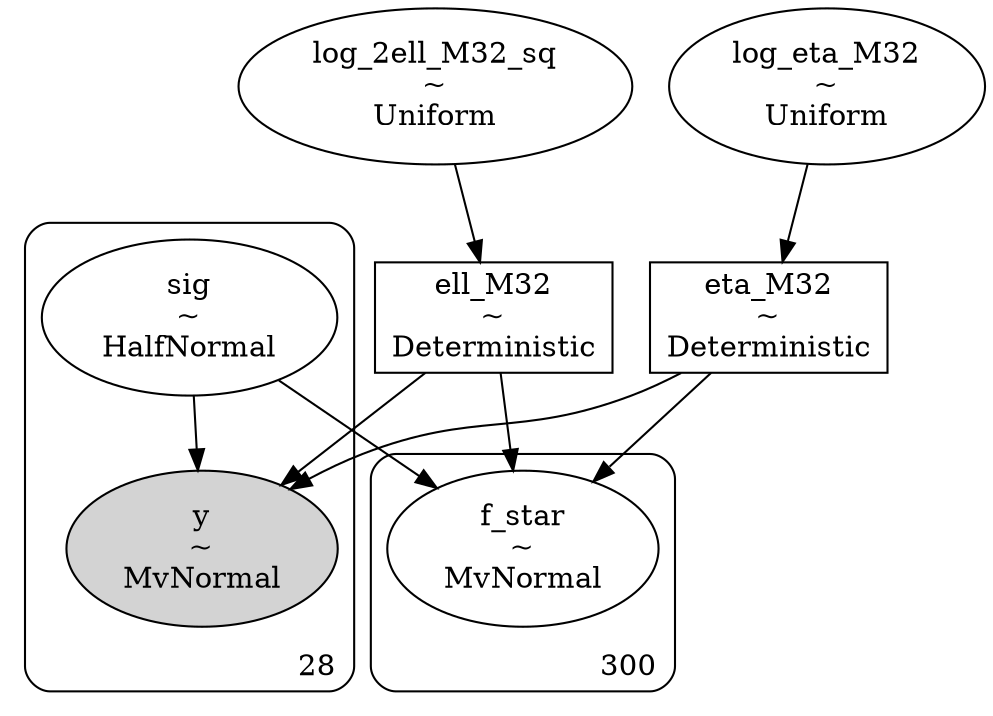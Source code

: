 digraph {
	ell_M32 [label="ell_M32
~
Deterministic" shape=box]
	log_eta_M32 [label="log_eta_M32
~
Uniform" shape=ellipse]
	log_2ell_M32_sq [label="log_2ell_M32_sq
~
Uniform" shape=ellipse]
	eta_M32 [label="eta_M32
~
Deterministic" shape=box]
	subgraph cluster28 {
		sig [label="sig
~
HalfNormal" shape=ellipse]
		y [label="y
~
MvNormal" shape=ellipse style=filled]
		label=28 labeljust=r labelloc=b style=rounded
	}
	subgraph cluster300 {
		f_star [label="f_star
~
MvNormal" shape=ellipse]
		label=300 labeljust=r labelloc=b style=rounded
	}
	log_2ell_M32_sq -> ell_M32
	log_eta_M32 -> eta_M32
	sig -> y
	ell_M32 -> y
	eta_M32 -> y
	sig -> f_star
	ell_M32 -> f_star
	eta_M32 -> f_star
}
